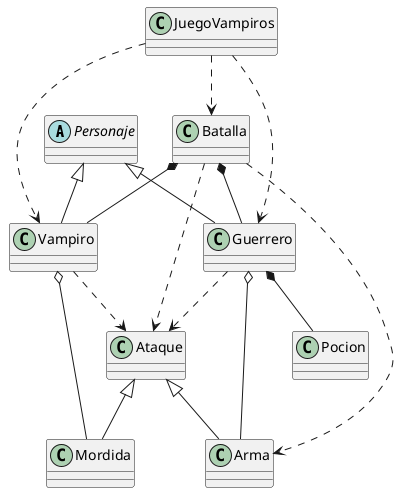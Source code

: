 @startuml

' Clases
abstract class Personaje
class Ataque
class Arma
class Mordida
class Guerrero
class Vampiro
class Pocion
class Batalla
class JuegoVampiros

' Relaciones de herencia
Personaje <|-- Guerrero
Personaje <|-- Vampiro
Ataque <|-- Arma
Ataque <|-- Mordida

' Relaciones de composición y agregación
Guerrero *-- Pocion
Guerrero o-- Arma
Vampiro o-- Mordida
Batalla *-- Guerrero
Batalla *-- Vampiro

' Relaciones de dependencia
JuegoVampiros ..> Batalla
JuegoVampiros ..> Guerrero
JuegoVampiros ..> Vampiro
Batalla ..> Ataque
Batalla ..> Arma
Guerrero ..> Ataque
Vampiro ..> Ataque



@enduml